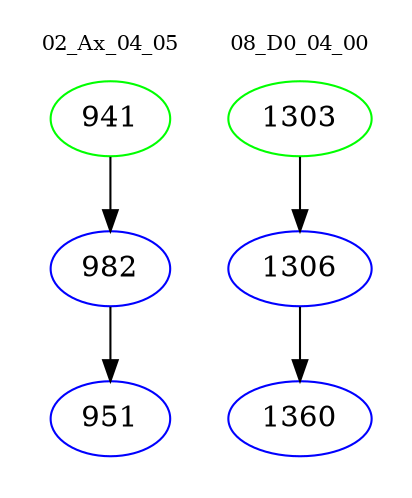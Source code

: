digraph{
subgraph cluster_0 {
color = white
label = "02_Ax_04_05";
fontsize=10;
T0_941 [label="941", color="green"]
T0_941 -> T0_982 [color="black"]
T0_982 [label="982", color="blue"]
T0_982 -> T0_951 [color="black"]
T0_951 [label="951", color="blue"]
}
subgraph cluster_1 {
color = white
label = "08_D0_04_00";
fontsize=10;
T1_1303 [label="1303", color="green"]
T1_1303 -> T1_1306 [color="black"]
T1_1306 [label="1306", color="blue"]
T1_1306 -> T1_1360 [color="black"]
T1_1360 [label="1360", color="blue"]
}
}

